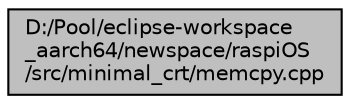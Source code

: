 digraph "D:/Pool/eclipse-workspace_aarch64/newspace/raspiOS/src/minimal_crt/memcpy.cpp"
{
  edge [fontname="Helvetica",fontsize="10",labelfontname="Helvetica",labelfontsize="10"];
  node [fontname="Helvetica",fontsize="10",shape=record];
  Node3890 [label="D:/Pool/eclipse-workspace\l_aarch64/newspace/raspiOS\l/src/minimal_crt/memcpy.cpp",height=0.2,width=0.4,color="black", fillcolor="grey75", style="filled", fontcolor="black"];
}
